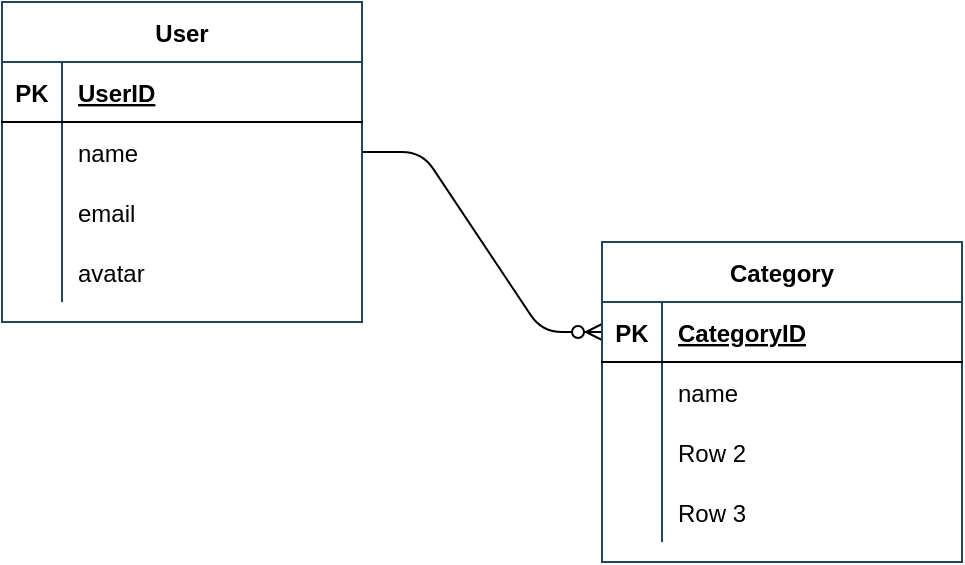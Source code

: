 <mxfile version="13.9.9" type="device"><diagram id="C7KdI0oiCXt0MxiNi3Ii" name="Page-1"><mxGraphModel dx="788" dy="560" grid="1" gridSize="10" guides="1" tooltips="1" connect="1" arrows="1" fold="1" page="1" pageScale="1" pageWidth="1100" pageHeight="850" math="0" shadow="0"><root><mxCell id="0"/><mxCell id="1" parent="0"/><mxCell id="_FXixjH1NpyDRwnV2unj-5" value="" style="edgeStyle=entityRelationEdgeStyle;fontSize=12;html=1;endArrow=ERzeroToMany;endFill=1;exitX=1;exitY=0.5;exitDx=0;exitDy=0;entryX=0;entryY=0.5;entryDx=0;entryDy=0;" edge="1" parent="1" source="_FXixjH1NpyDRwnV2unj-18" target="_FXixjH1NpyDRwnV2unj-28"><mxGeometry width="100" height="100" relative="1" as="geometry"><mxPoint x="470" y="460" as="sourcePoint"/><mxPoint x="749.62" y="465.03" as="targetPoint"/></mxGeometry></mxCell><mxCell id="_FXixjH1NpyDRwnV2unj-14" value="User" style="shape=table;startSize=30;container=1;collapsible=1;childLayout=tableLayout;fixedRows=1;rowLines=0;fontStyle=1;align=center;resizeLast=1;strokeColor=#23445D;" vertex="1" parent="1"><mxGeometry x="450" y="290" width="180" height="160" as="geometry"/></mxCell><mxCell id="_FXixjH1NpyDRwnV2unj-15" value="" style="shape=partialRectangle;collapsible=0;dropTarget=0;pointerEvents=0;fillColor=none;top=0;left=0;bottom=1;right=0;points=[[0,0.5],[1,0.5]];portConstraint=eastwest;" vertex="1" parent="_FXixjH1NpyDRwnV2unj-14"><mxGeometry y="30" width="180" height="30" as="geometry"/></mxCell><mxCell id="_FXixjH1NpyDRwnV2unj-16" value="PK" style="shape=partialRectangle;connectable=0;fillColor=none;top=0;left=0;bottom=0;right=0;fontStyle=1;overflow=hidden;" vertex="1" parent="_FXixjH1NpyDRwnV2unj-15"><mxGeometry width="30" height="30" as="geometry"/></mxCell><mxCell id="_FXixjH1NpyDRwnV2unj-17" value="UserID" style="shape=partialRectangle;connectable=0;fillColor=none;top=0;left=0;bottom=0;right=0;align=left;spacingLeft=6;fontStyle=5;overflow=hidden;" vertex="1" parent="_FXixjH1NpyDRwnV2unj-15"><mxGeometry x="30" width="150" height="30" as="geometry"/></mxCell><mxCell id="_FXixjH1NpyDRwnV2unj-18" value="" style="shape=partialRectangle;collapsible=0;dropTarget=0;pointerEvents=0;fillColor=none;top=0;left=0;bottom=0;right=0;points=[[0,0.5],[1,0.5]];portConstraint=eastwest;" vertex="1" parent="_FXixjH1NpyDRwnV2unj-14"><mxGeometry y="60" width="180" height="30" as="geometry"/></mxCell><mxCell id="_FXixjH1NpyDRwnV2unj-19" value="" style="shape=partialRectangle;connectable=0;fillColor=none;top=0;left=0;bottom=0;right=0;editable=1;overflow=hidden;" vertex="1" parent="_FXixjH1NpyDRwnV2unj-18"><mxGeometry width="30" height="30" as="geometry"/></mxCell><mxCell id="_FXixjH1NpyDRwnV2unj-20" value="name" style="shape=partialRectangle;connectable=0;fillColor=none;top=0;left=0;bottom=0;right=0;align=left;spacingLeft=6;overflow=hidden;" vertex="1" parent="_FXixjH1NpyDRwnV2unj-18"><mxGeometry x="30" width="150" height="30" as="geometry"/></mxCell><mxCell id="_FXixjH1NpyDRwnV2unj-21" value="" style="shape=partialRectangle;collapsible=0;dropTarget=0;pointerEvents=0;fillColor=none;top=0;left=0;bottom=0;right=0;points=[[0,0.5],[1,0.5]];portConstraint=eastwest;" vertex="1" parent="_FXixjH1NpyDRwnV2unj-14"><mxGeometry y="90" width="180" height="30" as="geometry"/></mxCell><mxCell id="_FXixjH1NpyDRwnV2unj-22" value="" style="shape=partialRectangle;connectable=0;fillColor=none;top=0;left=0;bottom=0;right=0;editable=1;overflow=hidden;" vertex="1" parent="_FXixjH1NpyDRwnV2unj-21"><mxGeometry width="30" height="30" as="geometry"/></mxCell><mxCell id="_FXixjH1NpyDRwnV2unj-23" value="email" style="shape=partialRectangle;connectable=0;fillColor=none;top=0;left=0;bottom=0;right=0;align=left;spacingLeft=6;overflow=hidden;" vertex="1" parent="_FXixjH1NpyDRwnV2unj-21"><mxGeometry x="30" width="150" height="30" as="geometry"/></mxCell><mxCell id="_FXixjH1NpyDRwnV2unj-24" value="" style="shape=partialRectangle;collapsible=0;dropTarget=0;pointerEvents=0;fillColor=none;top=0;left=0;bottom=0;right=0;points=[[0,0.5],[1,0.5]];portConstraint=eastwest;" vertex="1" parent="_FXixjH1NpyDRwnV2unj-14"><mxGeometry y="120" width="180" height="30" as="geometry"/></mxCell><mxCell id="_FXixjH1NpyDRwnV2unj-25" value="" style="shape=partialRectangle;connectable=0;fillColor=none;top=0;left=0;bottom=0;right=0;editable=1;overflow=hidden;" vertex="1" parent="_FXixjH1NpyDRwnV2unj-24"><mxGeometry width="30" height="30" as="geometry"/></mxCell><mxCell id="_FXixjH1NpyDRwnV2unj-26" value="avatar" style="shape=partialRectangle;connectable=0;fillColor=none;top=0;left=0;bottom=0;right=0;align=left;spacingLeft=6;overflow=hidden;" vertex="1" parent="_FXixjH1NpyDRwnV2unj-24"><mxGeometry x="30" width="150" height="30" as="geometry"/></mxCell><mxCell id="_FXixjH1NpyDRwnV2unj-27" value="Category" style="shape=table;startSize=30;container=1;collapsible=1;childLayout=tableLayout;fixedRows=1;rowLines=0;fontStyle=1;align=center;resizeLast=1;strokeColor=#23445D;" vertex="1" parent="1"><mxGeometry x="750" y="410" width="180" height="160" as="geometry"/></mxCell><mxCell id="_FXixjH1NpyDRwnV2unj-28" value="" style="shape=partialRectangle;collapsible=0;dropTarget=0;pointerEvents=0;fillColor=none;top=0;left=0;bottom=1;right=0;points=[[0,0.5],[1,0.5]];portConstraint=eastwest;" vertex="1" parent="_FXixjH1NpyDRwnV2unj-27"><mxGeometry y="30" width="180" height="30" as="geometry"/></mxCell><mxCell id="_FXixjH1NpyDRwnV2unj-29" value="PK" style="shape=partialRectangle;connectable=0;fillColor=none;top=0;left=0;bottom=0;right=0;fontStyle=1;overflow=hidden;" vertex="1" parent="_FXixjH1NpyDRwnV2unj-28"><mxGeometry width="30" height="30" as="geometry"/></mxCell><mxCell id="_FXixjH1NpyDRwnV2unj-30" value="CategoryID" style="shape=partialRectangle;connectable=0;fillColor=none;top=0;left=0;bottom=0;right=0;align=left;spacingLeft=6;fontStyle=5;overflow=hidden;" vertex="1" parent="_FXixjH1NpyDRwnV2unj-28"><mxGeometry x="30" width="150" height="30" as="geometry"/></mxCell><mxCell id="_FXixjH1NpyDRwnV2unj-31" value="" style="shape=partialRectangle;collapsible=0;dropTarget=0;pointerEvents=0;fillColor=none;top=0;left=0;bottom=0;right=0;points=[[0,0.5],[1,0.5]];portConstraint=eastwest;" vertex="1" parent="_FXixjH1NpyDRwnV2unj-27"><mxGeometry y="60" width="180" height="30" as="geometry"/></mxCell><mxCell id="_FXixjH1NpyDRwnV2unj-32" value="" style="shape=partialRectangle;connectable=0;fillColor=none;top=0;left=0;bottom=0;right=0;editable=1;overflow=hidden;" vertex="1" parent="_FXixjH1NpyDRwnV2unj-31"><mxGeometry width="30" height="30" as="geometry"/></mxCell><mxCell id="_FXixjH1NpyDRwnV2unj-33" value="name" style="shape=partialRectangle;connectable=0;fillColor=none;top=0;left=0;bottom=0;right=0;align=left;spacingLeft=6;overflow=hidden;" vertex="1" parent="_FXixjH1NpyDRwnV2unj-31"><mxGeometry x="30" width="150" height="30" as="geometry"/></mxCell><mxCell id="_FXixjH1NpyDRwnV2unj-34" value="" style="shape=partialRectangle;collapsible=0;dropTarget=0;pointerEvents=0;fillColor=none;top=0;left=0;bottom=0;right=0;points=[[0,0.5],[1,0.5]];portConstraint=eastwest;" vertex="1" parent="_FXixjH1NpyDRwnV2unj-27"><mxGeometry y="90" width="180" height="30" as="geometry"/></mxCell><mxCell id="_FXixjH1NpyDRwnV2unj-35" value="" style="shape=partialRectangle;connectable=0;fillColor=none;top=0;left=0;bottom=0;right=0;editable=1;overflow=hidden;" vertex="1" parent="_FXixjH1NpyDRwnV2unj-34"><mxGeometry width="30" height="30" as="geometry"/></mxCell><mxCell id="_FXixjH1NpyDRwnV2unj-36" value="Row 2" style="shape=partialRectangle;connectable=0;fillColor=none;top=0;left=0;bottom=0;right=0;align=left;spacingLeft=6;overflow=hidden;" vertex="1" parent="_FXixjH1NpyDRwnV2unj-34"><mxGeometry x="30" width="150" height="30" as="geometry"/></mxCell><mxCell id="_FXixjH1NpyDRwnV2unj-37" value="" style="shape=partialRectangle;collapsible=0;dropTarget=0;pointerEvents=0;fillColor=none;top=0;left=0;bottom=0;right=0;points=[[0,0.5],[1,0.5]];portConstraint=eastwest;" vertex="1" parent="_FXixjH1NpyDRwnV2unj-27"><mxGeometry y="120" width="180" height="30" as="geometry"/></mxCell><mxCell id="_FXixjH1NpyDRwnV2unj-38" value="" style="shape=partialRectangle;connectable=0;fillColor=none;top=0;left=0;bottom=0;right=0;editable=1;overflow=hidden;" vertex="1" parent="_FXixjH1NpyDRwnV2unj-37"><mxGeometry width="30" height="30" as="geometry"/></mxCell><mxCell id="_FXixjH1NpyDRwnV2unj-39" value="Row 3" style="shape=partialRectangle;connectable=0;fillColor=none;top=0;left=0;bottom=0;right=0;align=left;spacingLeft=6;overflow=hidden;" vertex="1" parent="_FXixjH1NpyDRwnV2unj-37"><mxGeometry x="30" width="150" height="30" as="geometry"/></mxCell></root></mxGraphModel></diagram></mxfile>